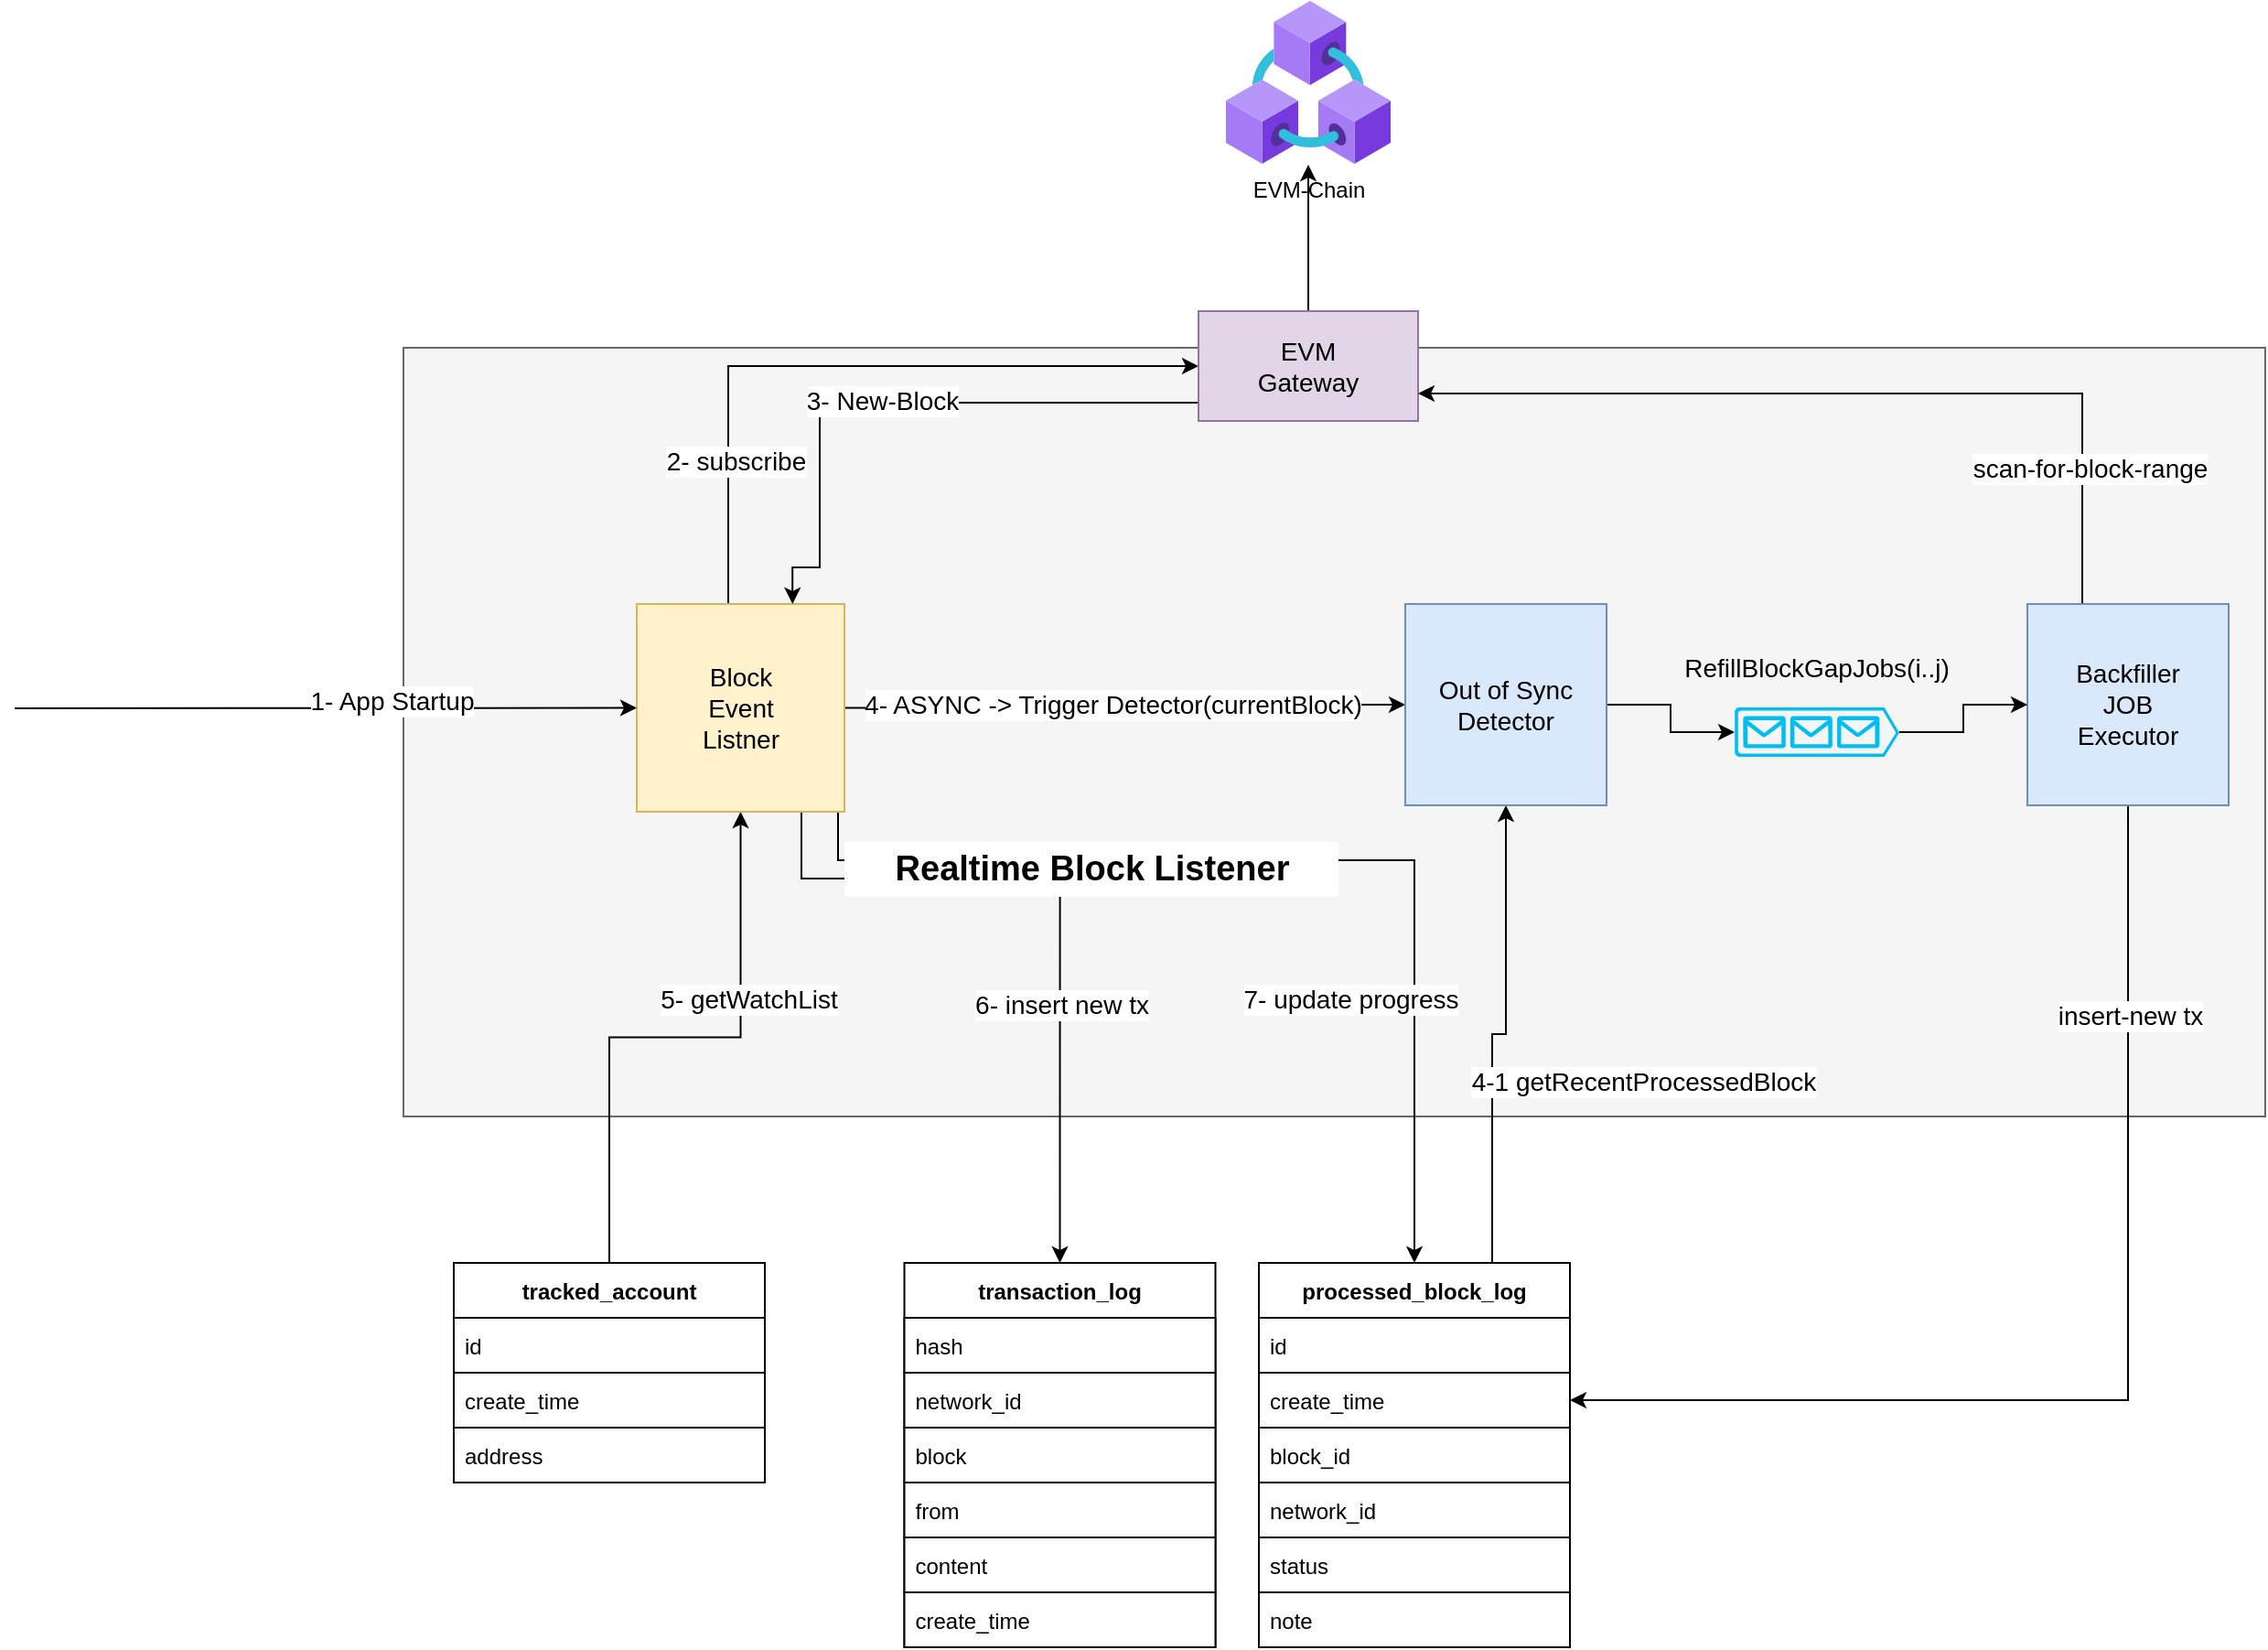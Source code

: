 <mxfile version="20.3.6" type="device"><diagram id="F54hhVpXpaPK_S49WM_Z" name="Page-1"><mxGraphModel dx="1796" dy="916" grid="1" gridSize="10" guides="1" tooltips="1" connect="1" arrows="1" fold="1" page="1" pageScale="1" pageWidth="2000" pageHeight="2800" math="0" shadow="0"><root><mxCell id="0"/><mxCell id="1" parent="0"/><mxCell id="I5ouJaq5rpPHsgaqqme2-1" value="" style="whiteSpace=wrap;html=1;fillColor=#f5f5f5;fontColor=#333333;strokeColor=#666666;" vertex="1" parent="1"><mxGeometry x="532.5" y="1650" width="1017.5" height="420" as="geometry"/></mxCell><mxCell id="I5ouJaq5rpPHsgaqqme2-6" style="edgeStyle=orthogonalEdgeStyle;rounded=0;orthogonalLoop=1;jettySize=auto;html=1;fontSize=14;" edge="1" parent="1" source="I5ouJaq5rpPHsgaqqme2-10" target="I5ouJaq5rpPHsgaqqme2-17"><mxGeometry relative="1" as="geometry"/></mxCell><mxCell id="I5ouJaq5rpPHsgaqqme2-7" value="4- ASYNC -&amp;gt; Trigger Detector(currentBlock)" style="edgeLabel;html=1;align=center;verticalAlign=middle;resizable=0;points=[];fontSize=14;" vertex="1" connectable="0" parent="I5ouJaq5rpPHsgaqqme2-6"><mxGeometry x="-0.295" y="-4" relative="1" as="geometry"><mxPoint x="38" y="-6" as="offset"/></mxGeometry></mxCell><mxCell id="I5ouJaq5rpPHsgaqqme2-49" style="edgeStyle=orthogonalEdgeStyle;rounded=0;orthogonalLoop=1;jettySize=auto;html=1;fontSize=19;startArrow=none;startFill=0;" edge="1" parent="1" source="I5ouJaq5rpPHsgaqqme2-10" target="I5ouJaq5rpPHsgaqqme2-46"><mxGeometry relative="1" as="geometry"><Array as="points"><mxPoint x="710" y="1660"/></Array></mxGeometry></mxCell><mxCell id="I5ouJaq5rpPHsgaqqme2-50" value="2- subscribe" style="edgeLabel;html=1;align=center;verticalAlign=middle;resizable=0;points=[];fontSize=14;" vertex="1" connectable="0" parent="I5ouJaq5rpPHsgaqqme2-49"><mxGeometry x="-0.594" y="-4" relative="1" as="geometry"><mxPoint as="offset"/></mxGeometry></mxCell><mxCell id="I5ouJaq5rpPHsgaqqme2-53" style="edgeStyle=orthogonalEdgeStyle;rounded=0;orthogonalLoop=1;jettySize=auto;html=1;fontSize=14;startArrow=classic;startFill=1;endArrow=none;endFill=0;" edge="1" parent="1" source="I5ouJaq5rpPHsgaqqme2-10" target="I5ouJaq5rpPHsgaqqme2-29"><mxGeometry relative="1" as="geometry"/></mxCell><mxCell id="I5ouJaq5rpPHsgaqqme2-54" value="5- getWatchList" style="edgeLabel;html=1;align=center;verticalAlign=middle;resizable=0;points=[];fontSize=14;" vertex="1" connectable="0" parent="I5ouJaq5rpPHsgaqqme2-53"><mxGeometry x="-0.355" y="4" relative="1" as="geometry"><mxPoint as="offset"/></mxGeometry></mxCell><mxCell id="I5ouJaq5rpPHsgaqqme2-55" style="edgeStyle=orthogonalEdgeStyle;rounded=0;orthogonalLoop=1;jettySize=auto;html=1;entryX=0.5;entryY=0;entryDx=0;entryDy=0;fontSize=14;startArrow=none;startFill=0;endArrow=classic;endFill=1;" edge="1" parent="1" source="I5ouJaq5rpPHsgaqqme2-10" target="I5ouJaq5rpPHsgaqqme2-34"><mxGeometry relative="1" as="geometry"><Array as="points"><mxPoint x="750" y="1940"/><mxPoint x="891" y="1940"/></Array></mxGeometry></mxCell><mxCell id="I5ouJaq5rpPHsgaqqme2-56" value="6- insert new tx" style="edgeLabel;html=1;align=center;verticalAlign=middle;resizable=0;points=[];fontSize=14;" vertex="1" connectable="0" parent="I5ouJaq5rpPHsgaqqme2-55"><mxGeometry x="0.271" relative="1" as="geometry"><mxPoint as="offset"/></mxGeometry></mxCell><mxCell id="I5ouJaq5rpPHsgaqqme2-66" style="edgeStyle=orthogonalEdgeStyle;rounded=0;orthogonalLoop=1;jettySize=auto;html=1;entryX=0.5;entryY=0;entryDx=0;entryDy=0;fontSize=14;startArrow=none;startFill=0;endArrow=classic;endFill=1;" edge="1" parent="1" source="I5ouJaq5rpPHsgaqqme2-10" target="I5ouJaq5rpPHsgaqqme2-57"><mxGeometry relative="1" as="geometry"><Array as="points"><mxPoint x="770" y="1930"/><mxPoint x="1085" y="1930"/></Array></mxGeometry></mxCell><mxCell id="I5ouJaq5rpPHsgaqqme2-67" value="7- update progress" style="edgeLabel;html=1;align=center;verticalAlign=middle;resizable=0;points=[];fontSize=14;" vertex="1" connectable="0" parent="I5ouJaq5rpPHsgaqqme2-66"><mxGeometry x="0.486" y="-2" relative="1" as="geometry"><mxPoint x="-33" as="offset"/></mxGeometry></mxCell><mxCell id="I5ouJaq5rpPHsgaqqme2-10" value="Block&lt;br&gt;Event&lt;br&gt;Listner" style="whiteSpace=wrap;html=1;aspect=fixed;fontSize=14;fillColor=#fff2cc;strokeColor=#d6b656;" vertex="1" parent="1"><mxGeometry x="660" y="1790" width="113.5" height="113.5" as="geometry"/></mxCell><mxCell id="I5ouJaq5rpPHsgaqqme2-68" style="edgeStyle=orthogonalEdgeStyle;rounded=0;orthogonalLoop=1;jettySize=auto;html=1;entryX=0.75;entryY=0;entryDx=0;entryDy=0;fontSize=14;startArrow=classic;startFill=1;endArrow=none;endFill=0;" edge="1" parent="1" source="I5ouJaq5rpPHsgaqqme2-17" target="I5ouJaq5rpPHsgaqqme2-57"><mxGeometry relative="1" as="geometry"/></mxCell><mxCell id="I5ouJaq5rpPHsgaqqme2-69" value="4-1 getRecentProcessedBlock" style="edgeLabel;html=1;align=center;verticalAlign=middle;resizable=0;points=[];fontSize=14;" vertex="1" connectable="0" parent="I5ouJaq5rpPHsgaqqme2-68"><mxGeometry x="-0.203" y="3" relative="1" as="geometry"><mxPoint x="72" y="48" as="offset"/></mxGeometry></mxCell><mxCell id="I5ouJaq5rpPHsgaqqme2-70" style="edgeStyle=orthogonalEdgeStyle;rounded=0;orthogonalLoop=1;jettySize=auto;html=1;entryX=0;entryY=0.5;entryDx=0;entryDy=0;entryPerimeter=0;fontSize=14;startArrow=none;startFill=0;endArrow=classic;endFill=1;" edge="1" parent="1" source="I5ouJaq5rpPHsgaqqme2-17" target="I5ouJaq5rpPHsgaqqme2-65"><mxGeometry relative="1" as="geometry"/></mxCell><mxCell id="I5ouJaq5rpPHsgaqqme2-17" value="Out of Sync&lt;br&gt;Detector" style="whiteSpace=wrap;html=1;aspect=fixed;fontSize=14;fillColor=#dae8fc;strokeColor=#6c8ebf;" vertex="1" parent="1"><mxGeometry x="1080" y="1790" width="110" height="110" as="geometry"/></mxCell><mxCell id="I5ouJaq5rpPHsgaqqme2-29" value="tracked_account" style="swimlane;fontStyle=1;childLayout=stackLayout;horizontal=1;startSize=30;horizontalStack=0;resizeParent=1;resizeParentMax=0;resizeLast=0;collapsible=1;marginBottom=0;fillColor=#FFFFFF;" vertex="1" parent="1"><mxGeometry x="560" y="2150" width="170" height="120" as="geometry"><mxRectangle x="844.75" y="2030" width="210" height="30" as="alternateBounds"/></mxGeometry></mxCell><mxCell id="I5ouJaq5rpPHsgaqqme2-30" value="id" style="text;strokeColor=default;fillColor=default;align=left;verticalAlign=middle;spacingLeft=4;spacingRight=4;overflow=hidden;points=[[0,0.5],[1,0.5]];portConstraint=eastwest;rotatable=0;" vertex="1" parent="I5ouJaq5rpPHsgaqqme2-29"><mxGeometry y="30" width="170" height="30" as="geometry"/></mxCell><mxCell id="I5ouJaq5rpPHsgaqqme2-31" value="create_time" style="text;strokeColor=default;fillColor=default;align=left;verticalAlign=middle;spacingLeft=4;spacingRight=4;overflow=hidden;points=[[0,0.5],[1,0.5]];portConstraint=eastwest;rotatable=0;" vertex="1" parent="I5ouJaq5rpPHsgaqqme2-29"><mxGeometry y="60" width="170" height="30" as="geometry"/></mxCell><mxCell id="I5ouJaq5rpPHsgaqqme2-32" value="address" style="text;strokeColor=default;fillColor=default;align=left;verticalAlign=middle;spacingLeft=4;spacingRight=4;overflow=hidden;points=[[0,0.5],[1,0.5]];portConstraint=eastwest;rotatable=0;" vertex="1" parent="I5ouJaq5rpPHsgaqqme2-29"><mxGeometry y="90" width="170" height="30" as="geometry"/></mxCell><mxCell id="I5ouJaq5rpPHsgaqqme2-33" value="EVM-Chain" style="aspect=fixed;html=1;points=[];align=center;image;fontSize=12;image=img/lib/azure2/blockchain/Azure_Blockchain_Service.svg;" vertex="1" parent="1"><mxGeometry x="982" y="1460" width="90" height="90" as="geometry"/></mxCell><mxCell id="I5ouJaq5rpPHsgaqqme2-34" value="transaction_log" style="swimlane;fontStyle=1;childLayout=stackLayout;horizontal=1;startSize=30;horizontalStack=0;resizeParent=1;resizeParentMax=0;resizeLast=0;collapsible=1;marginBottom=0;fillColor=#FFFFFF;" vertex="1" parent="1"><mxGeometry x="806.25" y="2150" width="170" height="210" as="geometry"><mxRectangle x="1083" y="2310" width="210" height="30" as="alternateBounds"/></mxGeometry></mxCell><mxCell id="I5ouJaq5rpPHsgaqqme2-35" value="hash" style="text;strokeColor=default;fillColor=default;align=left;verticalAlign=middle;spacingLeft=4;spacingRight=4;overflow=hidden;points=[[0,0.5],[1,0.5]];portConstraint=eastwest;rotatable=0;" vertex="1" parent="I5ouJaq5rpPHsgaqqme2-34"><mxGeometry y="30" width="170" height="30" as="geometry"/></mxCell><mxCell id="I5ouJaq5rpPHsgaqqme2-36" value="network_id" style="text;strokeColor=default;fillColor=default;align=left;verticalAlign=middle;spacingLeft=4;spacingRight=4;overflow=hidden;points=[[0,0.5],[1,0.5]];portConstraint=eastwest;rotatable=0;" vertex="1" parent="I5ouJaq5rpPHsgaqqme2-34"><mxGeometry y="60" width="170" height="30" as="geometry"/></mxCell><mxCell id="I5ouJaq5rpPHsgaqqme2-37" value="block" style="text;strokeColor=default;fillColor=default;align=left;verticalAlign=middle;spacingLeft=4;spacingRight=4;overflow=hidden;points=[[0,0.5],[1,0.5]];portConstraint=eastwest;rotatable=0;" vertex="1" parent="I5ouJaq5rpPHsgaqqme2-34"><mxGeometry y="90" width="170" height="30" as="geometry"/></mxCell><mxCell id="I5ouJaq5rpPHsgaqqme2-38" value="from" style="text;strokeColor=default;fillColor=default;align=left;verticalAlign=middle;spacingLeft=4;spacingRight=4;overflow=hidden;points=[[0,0.5],[1,0.5]];portConstraint=eastwest;rotatable=0;" vertex="1" parent="I5ouJaq5rpPHsgaqqme2-34"><mxGeometry y="120" width="170" height="30" as="geometry"/></mxCell><mxCell id="I5ouJaq5rpPHsgaqqme2-39" value="content" style="text;strokeColor=default;fillColor=default;align=left;verticalAlign=middle;spacingLeft=4;spacingRight=4;overflow=hidden;points=[[0,0.5],[1,0.5]];portConstraint=eastwest;rotatable=0;" vertex="1" parent="I5ouJaq5rpPHsgaqqme2-34"><mxGeometry y="150" width="170" height="30" as="geometry"/></mxCell><mxCell id="I5ouJaq5rpPHsgaqqme2-40" value="create_time" style="text;strokeColor=default;fillColor=default;align=left;verticalAlign=middle;spacingLeft=4;spacingRight=4;overflow=hidden;points=[[0,0.5],[1,0.5]];portConstraint=eastwest;rotatable=0;" vertex="1" parent="I5ouJaq5rpPHsgaqqme2-34"><mxGeometry y="180" width="170" height="30" as="geometry"/></mxCell><mxCell id="I5ouJaq5rpPHsgaqqme2-43" value="" style="endArrow=classic;html=1;entryX=0;entryY=0.5;entryDx=0;entryDy=0;rounded=0;" edge="1" parent="1" target="I5ouJaq5rpPHsgaqqme2-10"><mxGeometry width="50" height="50" relative="1" as="geometry"><mxPoint x="320" y="1847" as="sourcePoint"/><mxPoint x="498" y="1854.0" as="targetPoint"/><Array as="points"><mxPoint x="320" y="1847"/></Array></mxGeometry></mxCell><mxCell id="I5ouJaq5rpPHsgaqqme2-44" value="1- App Startup" style="edgeLabel;html=1;align=center;verticalAlign=middle;resizable=0;points=[];fontSize=14;" vertex="1" connectable="0" parent="I5ouJaq5rpPHsgaqqme2-43"><mxGeometry x="-0.227" y="2" relative="1" as="geometry"><mxPoint x="74" y="-2" as="offset"/></mxGeometry></mxCell><mxCell id="I5ouJaq5rpPHsgaqqme2-45" style="edgeStyle=orthogonalEdgeStyle;rounded=0;orthogonalLoop=1;jettySize=auto;html=1;fontSize=14;" edge="1" parent="1" source="I5ouJaq5rpPHsgaqqme2-46" target="I5ouJaq5rpPHsgaqqme2-33"><mxGeometry relative="1" as="geometry"/></mxCell><mxCell id="I5ouJaq5rpPHsgaqqme2-51" style="edgeStyle=orthogonalEdgeStyle;rounded=0;orthogonalLoop=1;jettySize=auto;html=1;entryX=0.75;entryY=0;entryDx=0;entryDy=0;fontSize=14;startArrow=none;startFill=0;" edge="1" parent="1" source="I5ouJaq5rpPHsgaqqme2-46" target="I5ouJaq5rpPHsgaqqme2-10"><mxGeometry relative="1" as="geometry"><Array as="points"><mxPoint x="760" y="1680"/><mxPoint x="760" y="1770"/><mxPoint x="745" y="1770"/></Array></mxGeometry></mxCell><mxCell id="I5ouJaq5rpPHsgaqqme2-52" value="3- New-Block" style="edgeLabel;html=1;align=center;verticalAlign=middle;resizable=0;points=[];fontSize=14;" vertex="1" connectable="0" parent="I5ouJaq5rpPHsgaqqme2-51"><mxGeometry x="0.218" y="1" relative="1" as="geometry"><mxPoint x="29" y="-2" as="offset"/></mxGeometry></mxCell><mxCell id="I5ouJaq5rpPHsgaqqme2-46" value="EVM&lt;br&gt;Gateway" style="rounded=0;whiteSpace=wrap;html=1;fontSize=14;fillColor=#e1d5e7;strokeColor=#9673a6;" vertex="1" parent="1"><mxGeometry x="967" y="1630" width="120" height="60" as="geometry"/></mxCell><mxCell id="I5ouJaq5rpPHsgaqqme2-47" value="&lt;span style=&quot;font-size: 19px;&quot;&gt;Realtime&amp;nbsp;&lt;/span&gt;&lt;span style=&quot;font-size: 19px;&quot;&gt;Block&amp;nbsp;&lt;/span&gt;&lt;span style=&quot;font-size: 19px;&quot;&gt;Listener&lt;/span&gt;" style="text;html=1;strokeColor=none;fillColor=default;align=center;verticalAlign=middle;whiteSpace=wrap;rounded=0;fontSize=19;fontStyle=1" vertex="1" parent="1"><mxGeometry x="773.5" y="1920" width="270" height="30" as="geometry"/></mxCell><mxCell id="I5ouJaq5rpPHsgaqqme2-57" value="processed_block_log" style="swimlane;fontStyle=1;childLayout=stackLayout;horizontal=1;startSize=30;horizontalStack=0;resizeParent=1;resizeParentMax=0;resizeLast=0;collapsible=1;marginBottom=0;fillColor=#FFFFFF;" vertex="1" parent="1"><mxGeometry x="1000" y="2150" width="170" height="210" as="geometry"><mxRectangle x="1000" y="2150" width="210" height="30" as="alternateBounds"/></mxGeometry></mxCell><mxCell id="I5ouJaq5rpPHsgaqqme2-58" value="id" style="text;strokeColor=default;fillColor=default;align=left;verticalAlign=middle;spacingLeft=4;spacingRight=4;overflow=hidden;points=[[0,0.5],[1,0.5]];portConstraint=eastwest;rotatable=0;" vertex="1" parent="I5ouJaq5rpPHsgaqqme2-57"><mxGeometry y="30" width="170" height="30" as="geometry"/></mxCell><mxCell id="I5ouJaq5rpPHsgaqqme2-59" value="create_time" style="text;strokeColor=default;fillColor=default;align=left;verticalAlign=middle;spacingLeft=4;spacingRight=4;overflow=hidden;points=[[0,0.5],[1,0.5]];portConstraint=eastwest;rotatable=0;" vertex="1" parent="I5ouJaq5rpPHsgaqqme2-57"><mxGeometry y="60" width="170" height="30" as="geometry"/></mxCell><mxCell id="I5ouJaq5rpPHsgaqqme2-60" value="block_id" style="text;strokeColor=default;fillColor=default;align=left;verticalAlign=middle;spacingLeft=4;spacingRight=4;overflow=hidden;points=[[0,0.5],[1,0.5]];portConstraint=eastwest;rotatable=0;" vertex="1" parent="I5ouJaq5rpPHsgaqqme2-57"><mxGeometry y="90" width="170" height="30" as="geometry"/></mxCell><mxCell id="I5ouJaq5rpPHsgaqqme2-61" value="network_id" style="text;strokeColor=default;fillColor=default;align=left;verticalAlign=middle;spacingLeft=4;spacingRight=4;overflow=hidden;points=[[0,0.5],[1,0.5]];portConstraint=eastwest;rotatable=0;" vertex="1" parent="I5ouJaq5rpPHsgaqqme2-57"><mxGeometry y="120" width="170" height="30" as="geometry"/></mxCell><mxCell id="I5ouJaq5rpPHsgaqqme2-62" value="status" style="text;strokeColor=default;fillColor=default;align=left;verticalAlign=middle;spacingLeft=4;spacingRight=4;overflow=hidden;points=[[0,0.5],[1,0.5]];portConstraint=eastwest;rotatable=0;" vertex="1" parent="I5ouJaq5rpPHsgaqqme2-57"><mxGeometry y="150" width="170" height="30" as="geometry"/></mxCell><mxCell id="I5ouJaq5rpPHsgaqqme2-63" value="note" style="text;strokeColor=default;fillColor=default;align=left;verticalAlign=middle;spacingLeft=4;spacingRight=4;overflow=hidden;points=[[0,0.5],[1,0.5]];portConstraint=eastwest;rotatable=0;" vertex="1" parent="I5ouJaq5rpPHsgaqqme2-57"><mxGeometry y="180" width="170" height="30" as="geometry"/></mxCell><mxCell id="I5ouJaq5rpPHsgaqqme2-76" style="edgeStyle=orthogonalEdgeStyle;rounded=0;orthogonalLoop=1;jettySize=auto;html=1;entryX=1;entryY=0.75;entryDx=0;entryDy=0;fontSize=14;startArrow=none;startFill=0;endArrow=classic;endFill=1;" edge="1" parent="1" source="I5ouJaq5rpPHsgaqqme2-64" target="I5ouJaq5rpPHsgaqqme2-46"><mxGeometry relative="1" as="geometry"><Array as="points"><mxPoint x="1450" y="1675"/></Array></mxGeometry></mxCell><mxCell id="I5ouJaq5rpPHsgaqqme2-77" value="scan-for-block-range" style="edgeLabel;html=1;align=center;verticalAlign=middle;resizable=0;points=[];fontSize=14;" vertex="1" connectable="0" parent="I5ouJaq5rpPHsgaqqme2-76"><mxGeometry x="-0.691" y="-4" relative="1" as="geometry"><mxPoint as="offset"/></mxGeometry></mxCell><mxCell id="I5ouJaq5rpPHsgaqqme2-81" style="edgeStyle=orthogonalEdgeStyle;rounded=0;orthogonalLoop=1;jettySize=auto;html=1;entryX=1;entryY=0.5;entryDx=0;entryDy=0;fontSize=14;startArrow=none;startFill=0;endArrow=classic;endFill=1;" edge="1" parent="1" source="I5ouJaq5rpPHsgaqqme2-64" target="I5ouJaq5rpPHsgaqqme2-59"><mxGeometry relative="1" as="geometry"/></mxCell><mxCell id="I5ouJaq5rpPHsgaqqme2-82" value="insert-new tx" style="edgeLabel;html=1;align=center;verticalAlign=middle;resizable=0;points=[];fontSize=14;" vertex="1" connectable="0" parent="I5ouJaq5rpPHsgaqqme2-81"><mxGeometry x="-0.635" y="1" relative="1" as="geometry"><mxPoint as="offset"/></mxGeometry></mxCell><mxCell id="I5ouJaq5rpPHsgaqqme2-64" value="Backfiller&lt;br&gt;JOB&lt;br&gt;Executor" style="whiteSpace=wrap;html=1;aspect=fixed;fontSize=14;fillColor=#dae8fc;strokeColor=#6c8ebf;" vertex="1" parent="1"><mxGeometry x="1420" y="1790" width="110" height="110" as="geometry"/></mxCell><mxCell id="I5ouJaq5rpPHsgaqqme2-71" style="edgeStyle=orthogonalEdgeStyle;rounded=0;orthogonalLoop=1;jettySize=auto;html=1;fontSize=14;startArrow=none;startFill=0;endArrow=classic;endFill=1;" edge="1" parent="1" source="I5ouJaq5rpPHsgaqqme2-65" target="I5ouJaq5rpPHsgaqqme2-64"><mxGeometry relative="1" as="geometry"/></mxCell><mxCell id="I5ouJaq5rpPHsgaqqme2-65" value="" style="verticalLabelPosition=bottom;html=1;verticalAlign=top;align=center;strokeColor=none;fillColor=#00BEF2;shape=mxgraph.azure.queue_generic;pointerEvents=1;fontSize=14;" vertex="1" parent="1"><mxGeometry x="1260" y="1846.5" width="90" height="27" as="geometry"/></mxCell><mxCell id="I5ouJaq5rpPHsgaqqme2-72" value="RefillBlockGapJobs(i..j)" style="text;html=1;strokeColor=none;fillColor=none;align=center;verticalAlign=middle;whiteSpace=wrap;rounded=0;fontSize=14;" vertex="1" parent="1"><mxGeometry x="1240" y="1810" width="130" height="30" as="geometry"/></mxCell></root></mxGraphModel></diagram></mxfile>